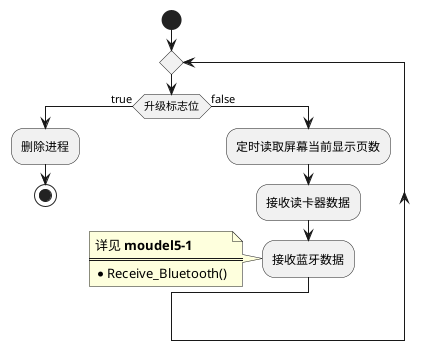 @startuml
skinparam defaultFontName Microsoft YaHei UI
start
    repeat
    if(升级标志位) then(true)
        :删除进程;
        stop
        else (false)
            :定时读取屏幕当前显示页数;
            :接收读卡器数据;
            :接收蓝牙数据;
                note left
                详见 <b>moudel5-1</b>
                ====
                * Receive_Bluetooth()
                end note
    endif   
@enduml
